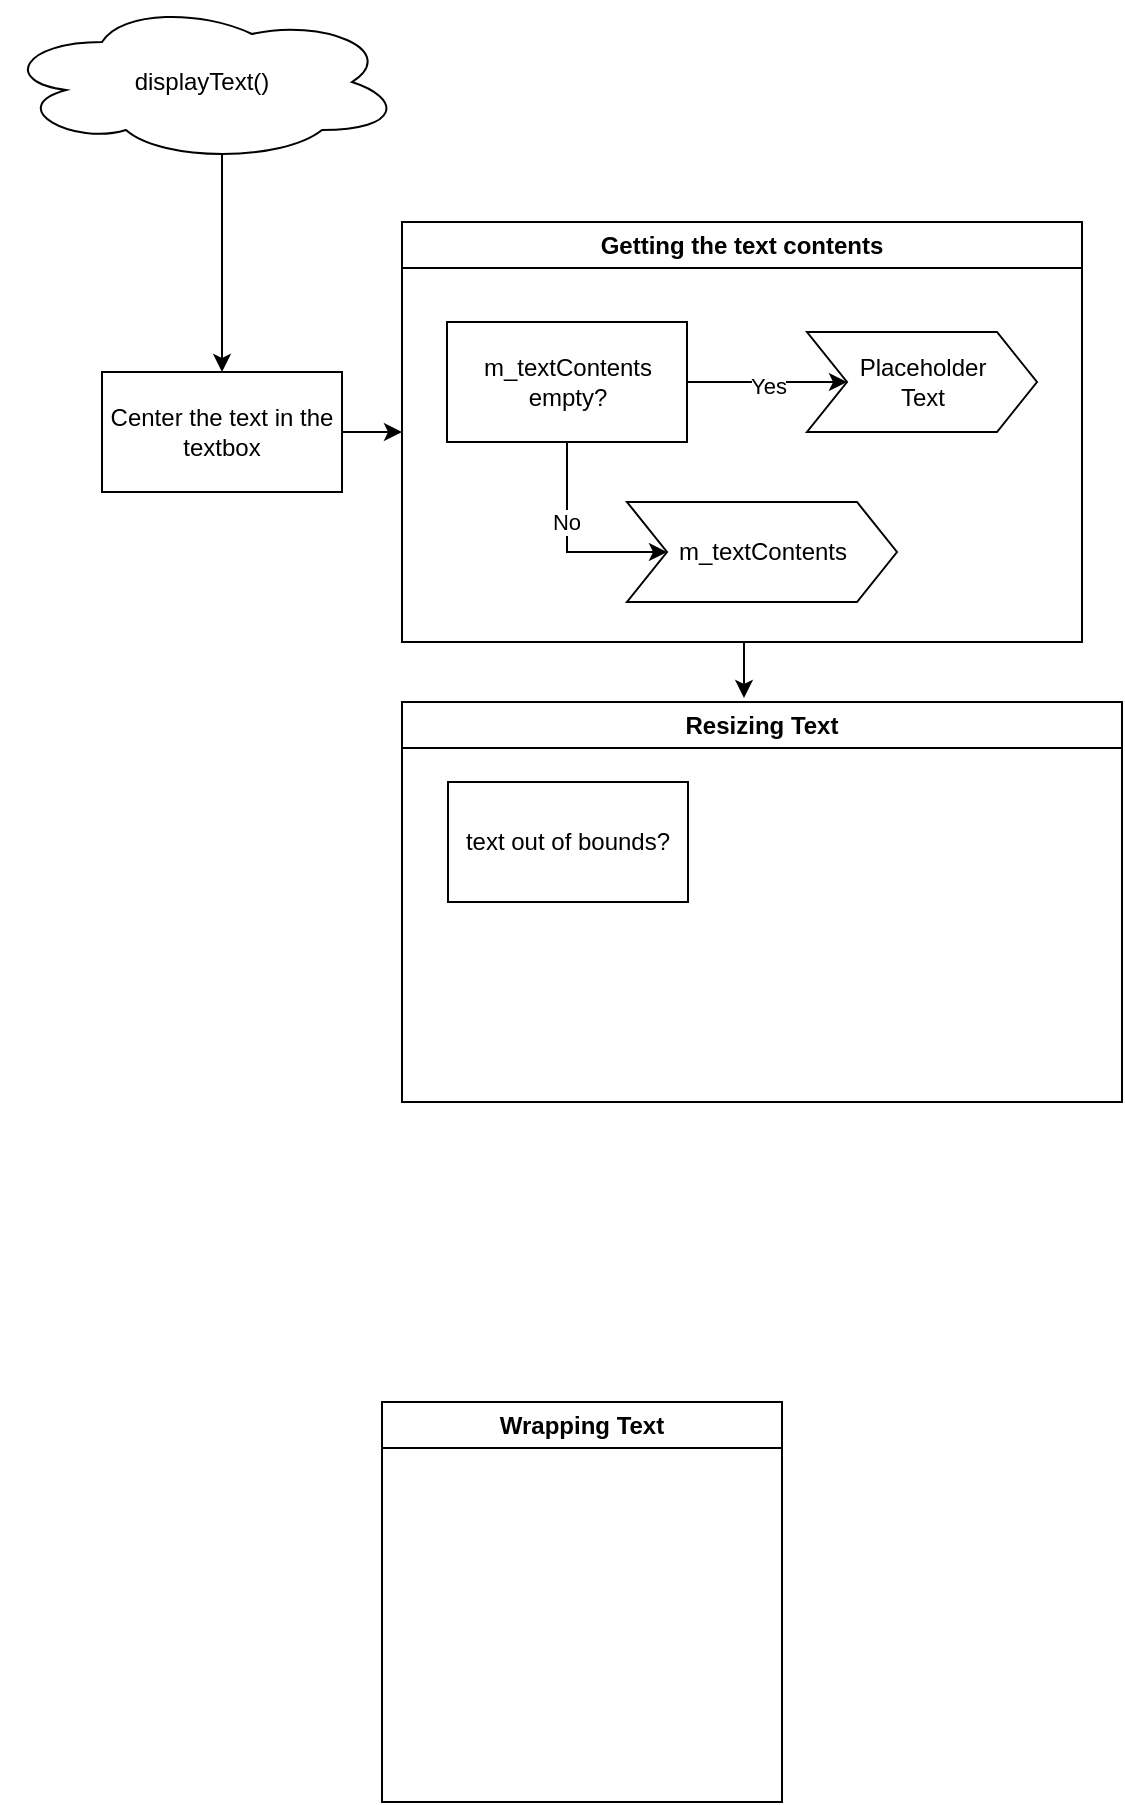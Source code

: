 <mxfile version="28.0.7">
  <diagram name="Page-1" id="M_VT7V4kCYvcjvnsXI4k">
    <mxGraphModel dx="4626" dy="1117" grid="1" gridSize="10" guides="1" tooltips="1" connect="1" arrows="1" fold="1" page="1" pageScale="1" pageWidth="850" pageHeight="1100" math="0" shadow="0">
      <root>
        <mxCell id="0" />
        <mxCell id="1" parent="0" />
        <mxCell id="HINl4qvDrCQyflMir4P5-11" style="edgeStyle=orthogonalEdgeStyle;rounded=0;orthogonalLoop=1;jettySize=auto;html=1;exitX=0.55;exitY=0.95;exitDx=0;exitDy=0;exitPerimeter=0;entryX=0.5;entryY=0;entryDx=0;entryDy=0;" edge="1" parent="1" source="HINl4qvDrCQyflMir4P5-1" target="HINl4qvDrCQyflMir4P5-17">
          <mxGeometry relative="1" as="geometry" />
        </mxCell>
        <mxCell id="HINl4qvDrCQyflMir4P5-1" value="displayText()" style="ellipse;shape=cloud;whiteSpace=wrap;html=1;" vertex="1" parent="1">
          <mxGeometry x="40" y="40" width="200" height="80" as="geometry" />
        </mxCell>
        <mxCell id="HINl4qvDrCQyflMir4P5-2" value="Getting the text contents" style="swimlane;whiteSpace=wrap;html=1;" vertex="1" parent="1">
          <mxGeometry x="240" y="150" width="340" height="210" as="geometry" />
        </mxCell>
        <mxCell id="HINl4qvDrCQyflMir4P5-4" style="edgeStyle=orthogonalEdgeStyle;rounded=0;orthogonalLoop=1;jettySize=auto;html=1;exitX=1;exitY=0.5;exitDx=0;exitDy=0;" edge="1" parent="HINl4qvDrCQyflMir4P5-2" source="HINl4qvDrCQyflMir4P5-3">
          <mxGeometry relative="1" as="geometry">
            <mxPoint x="222.5" y="80" as="targetPoint" />
          </mxGeometry>
        </mxCell>
        <mxCell id="HINl4qvDrCQyflMir4P5-5" value="Yes" style="edgeLabel;html=1;align=center;verticalAlign=middle;resizable=0;points=[];" vertex="1" connectable="0" parent="HINl4qvDrCQyflMir4P5-4">
          <mxGeometry x="0.006" relative="1" as="geometry">
            <mxPoint y="1" as="offset" />
          </mxGeometry>
        </mxCell>
        <mxCell id="HINl4qvDrCQyflMir4P5-7" style="edgeStyle=orthogonalEdgeStyle;rounded=0;orthogonalLoop=1;jettySize=auto;html=1;exitX=0.5;exitY=1;exitDx=0;exitDy=0;entryX=0;entryY=0.5;entryDx=0;entryDy=0;" edge="1" parent="HINl4qvDrCQyflMir4P5-2" source="HINl4qvDrCQyflMir4P5-3" target="HINl4qvDrCQyflMir4P5-10">
          <mxGeometry relative="1" as="geometry">
            <mxPoint x="82.5" y="170" as="targetPoint" />
            <Array as="points">
              <mxPoint x="82.5" y="165" />
            </Array>
          </mxGeometry>
        </mxCell>
        <mxCell id="HINl4qvDrCQyflMir4P5-8" value="No" style="edgeLabel;html=1;align=center;verticalAlign=middle;resizable=0;points=[];" vertex="1" connectable="0" parent="HINl4qvDrCQyflMir4P5-7">
          <mxGeometry x="-0.24" y="-1" relative="1" as="geometry">
            <mxPoint as="offset" />
          </mxGeometry>
        </mxCell>
        <mxCell id="HINl4qvDrCQyflMir4P5-3" value="m_textContents empty?" style="rounded=0;whiteSpace=wrap;html=1;" vertex="1" parent="HINl4qvDrCQyflMir4P5-2">
          <mxGeometry x="22.5" y="50" width="120" height="60" as="geometry" />
        </mxCell>
        <mxCell id="HINl4qvDrCQyflMir4P5-6" value="Placeholder&lt;div&gt;Text&lt;/div&gt;" style="shape=step;perimeter=stepPerimeter;whiteSpace=wrap;html=1;fixedSize=1;" vertex="1" parent="HINl4qvDrCQyflMir4P5-2">
          <mxGeometry x="202.5" y="55" width="115" height="50" as="geometry" />
        </mxCell>
        <mxCell id="HINl4qvDrCQyflMir4P5-10" value="m_textContents" style="shape=step;perimeter=stepPerimeter;whiteSpace=wrap;html=1;fixedSize=1;" vertex="1" parent="HINl4qvDrCQyflMir4P5-2">
          <mxGeometry x="112.5" y="140" width="135" height="50" as="geometry" />
        </mxCell>
        <mxCell id="HINl4qvDrCQyflMir4P5-13" value="Resizing Text" style="swimlane;whiteSpace=wrap;html=1;" vertex="1" parent="1">
          <mxGeometry x="240" y="390" width="360" height="200" as="geometry" />
        </mxCell>
        <mxCell id="HINl4qvDrCQyflMir4P5-16" value="text out of bounds?" style="rounded=0;whiteSpace=wrap;html=1;" vertex="1" parent="HINl4qvDrCQyflMir4P5-13">
          <mxGeometry x="23" y="40" width="120" height="60" as="geometry" />
        </mxCell>
        <mxCell id="HINl4qvDrCQyflMir4P5-15" value="Wrapping Text" style="swimlane;whiteSpace=wrap;html=1;" vertex="1" parent="1">
          <mxGeometry x="230" y="740" width="200" height="200" as="geometry" />
        </mxCell>
        <mxCell id="HINl4qvDrCQyflMir4P5-18" style="edgeStyle=orthogonalEdgeStyle;rounded=0;orthogonalLoop=1;jettySize=auto;html=1;exitX=1;exitY=0.5;exitDx=0;exitDy=0;entryX=0;entryY=0.5;entryDx=0;entryDy=0;" edge="1" parent="1" source="HINl4qvDrCQyflMir4P5-17" target="HINl4qvDrCQyflMir4P5-2">
          <mxGeometry relative="1" as="geometry" />
        </mxCell>
        <mxCell id="HINl4qvDrCQyflMir4P5-17" value="Center the text in the textbox" style="rounded=0;whiteSpace=wrap;html=1;" vertex="1" parent="1">
          <mxGeometry x="90" y="225" width="120" height="60" as="geometry" />
        </mxCell>
        <mxCell id="HINl4qvDrCQyflMir4P5-19" style="edgeStyle=orthogonalEdgeStyle;rounded=0;orthogonalLoop=1;jettySize=auto;html=1;exitX=0.5;exitY=1;exitDx=0;exitDy=0;entryX=0.475;entryY=-0.01;entryDx=0;entryDy=0;entryPerimeter=0;" edge="1" parent="1" source="HINl4qvDrCQyflMir4P5-2" target="HINl4qvDrCQyflMir4P5-13">
          <mxGeometry relative="1" as="geometry" />
        </mxCell>
      </root>
    </mxGraphModel>
  </diagram>
</mxfile>
